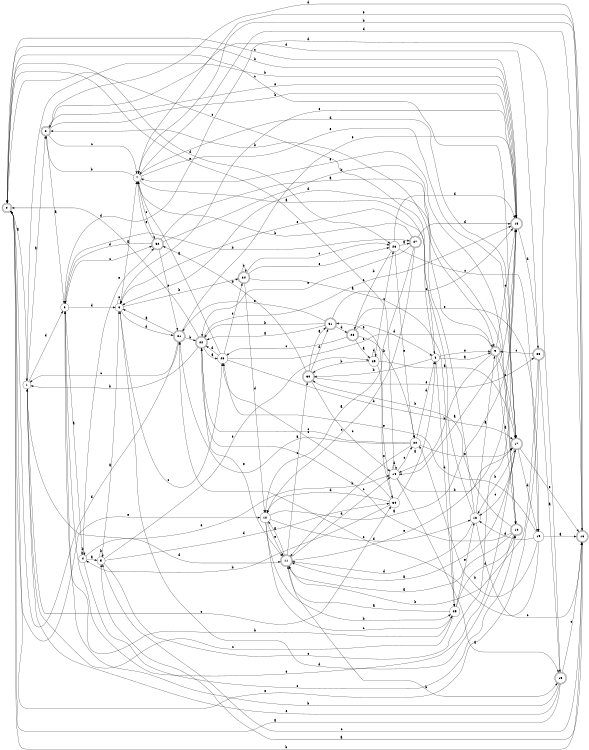 digraph n28_3 {
__start0 [label="" shape="none"];

rankdir=LR;
size="8,5";

s0 [style="rounded,filled", color="black", fillcolor="white" shape="doublecircle", label="0"];
s1 [style="filled", color="black", fillcolor="white" shape="circle", label="1"];
s2 [style="rounded,filled", color="black", fillcolor="white" shape="doublecircle", label="2"];
s3 [style="filled", color="black", fillcolor="white" shape="circle", label="3"];
s4 [style="filled", color="black", fillcolor="white" shape="circle", label="4"];
s5 [style="filled", color="black", fillcolor="white" shape="circle", label="5"];
s6 [style="filled", color="black", fillcolor="white" shape="circle", label="6"];
s7 [style="filled", color="black", fillcolor="white" shape="circle", label="7"];
s8 [style="filled", color="black", fillcolor="white" shape="circle", label="8"];
s9 [style="rounded,filled", color="black", fillcolor="white" shape="doublecircle", label="9"];
s10 [style="rounded,filled", color="black", fillcolor="white" shape="doublecircle", label="10"];
s11 [style="rounded,filled", color="black", fillcolor="white" shape="doublecircle", label="11"];
s12 [style="filled", color="black", fillcolor="white" shape="circle", label="12"];
s13 [style="rounded,filled", color="black", fillcolor="white" shape="doublecircle", label="13"];
s14 [style="filled", color="black", fillcolor="white" shape="circle", label="14"];
s15 [style="rounded,filled", color="black", fillcolor="white" shape="doublecircle", label="15"];
s16 [style="rounded,filled", color="black", fillcolor="white" shape="doublecircle", label="16"];
s17 [style="rounded,filled", color="black", fillcolor="white" shape="doublecircle", label="17"];
s18 [style="filled", color="black", fillcolor="white" shape="circle", label="18"];
s19 [style="filled", color="black", fillcolor="white" shape="circle", label="19"];
s20 [style="filled", color="black", fillcolor="white" shape="circle", label="20"];
s21 [style="rounded,filled", color="black", fillcolor="white" shape="doublecircle", label="21"];
s22 [style="rounded,filled", color="black", fillcolor="white" shape="doublecircle", label="22"];
s23 [style="filled", color="black", fillcolor="white" shape="circle", label="23"];
s24 [style="rounded,filled", color="black", fillcolor="white" shape="doublecircle", label="24"];
s25 [style="filled", color="black", fillcolor="white" shape="circle", label="25"];
s26 [style="filled", color="black", fillcolor="white" shape="circle", label="26"];
s27 [style="rounded,filled", color="black", fillcolor="white" shape="doublecircle", label="27"];
s28 [style="rounded,filled", color="black", fillcolor="white" shape="doublecircle", label="28"];
s29 [style="filled", color="black", fillcolor="white" shape="circle", label="29"];
s30 [style="rounded,filled", color="black", fillcolor="white" shape="doublecircle", label="30"];
s31 [style="rounded,filled", color="black", fillcolor="white" shape="doublecircle", label="31"];
s32 [style="rounded,filled", color="black", fillcolor="white" shape="doublecircle", label="32"];
s33 [style="rounded,filled", color="black", fillcolor="white" shape="doublecircle", label="33"];
s34 [style="filled", color="black", fillcolor="white" shape="circle", label="34"];
s0 -> s1 [label="a"];
s0 -> s16 [label="b"];
s0 -> s17 [label="c"];
s0 -> s26 [label="d"];
s0 -> s12 [label="e"];
s1 -> s2 [label="a"];
s1 -> s13 [label="b"];
s1 -> s34 [label="c"];
s1 -> s3 [label="d"];
s1 -> s14 [label="e"];
s2 -> s3 [label="a"];
s2 -> s13 [label="b"];
s2 -> s7 [label="c"];
s2 -> s16 [label="d"];
s2 -> s13 [label="e"];
s3 -> s4 [label="a"];
s3 -> s27 [label="b"];
s3 -> s32 [label="c"];
s3 -> s6 [label="d"];
s3 -> s17 [label="e"];
s4 -> s5 [label="a"];
s4 -> s4 [label="b"];
s4 -> s10 [label="c"];
s4 -> s11 [label="d"];
s4 -> s32 [label="e"];
s5 -> s6 [label="a"];
s5 -> s5 [label="b"];
s5 -> s13 [label="c"];
s5 -> s34 [label="d"];
s5 -> s29 [label="e"];
s6 -> s7 [label="a"];
s6 -> s24 [label="b"];
s6 -> s23 [label="c"];
s6 -> s21 [label="d"];
s6 -> s6 [label="e"];
s7 -> s8 [label="a"];
s7 -> s2 [label="b"];
s7 -> s32 [label="c"];
s7 -> s17 [label="d"];
s7 -> s17 [label="e"];
s8 -> s9 [label="a"];
s8 -> s30 [label="b"];
s8 -> s0 [label="c"];
s8 -> s25 [label="d"];
s8 -> s9 [label="e"];
s9 -> s10 [label="a"];
s9 -> s14 [label="b"];
s9 -> s17 [label="c"];
s9 -> s6 [label="d"];
s9 -> s13 [label="e"];
s10 -> s11 [label="a"];
s10 -> s30 [label="b"];
s10 -> s22 [label="c"];
s10 -> s6 [label="d"];
s10 -> s7 [label="e"];
s11 -> s12 [label="a"];
s11 -> s15 [label="b"];
s11 -> s30 [label="c"];
s11 -> s14 [label="d"];
s11 -> s13 [label="e"];
s12 -> s13 [label="a"];
s12 -> s25 [label="b"];
s12 -> s25 [label="c"];
s12 -> s18 [label="d"];
s12 -> s11 [label="e"];
s13 -> s14 [label="a"];
s13 -> s0 [label="b"];
s13 -> s0 [label="c"];
s13 -> s33 [label="d"];
s13 -> s6 [label="e"];
s14 -> s15 [label="a"];
s14 -> s17 [label="b"];
s14 -> s20 [label="c"];
s14 -> s14 [label="d"];
s14 -> s0 [label="e"];
s15 -> s0 [label="a"];
s15 -> s3 [label="b"];
s15 -> s16 [label="c"];
s15 -> s3 [label="d"];
s15 -> s1 [label="e"];
s16 -> s5 [label="a"];
s16 -> s7 [label="b"];
s16 -> s5 [label="c"];
s16 -> s7 [label="d"];
s16 -> s7 [label="e"];
s17 -> s11 [label="a"];
s17 -> s18 [label="b"];
s17 -> s18 [label="c"];
s17 -> s19 [label="d"];
s17 -> s16 [label="e"];
s18 -> s9 [label="a"];
s18 -> s2 [label="b"];
s18 -> s16 [label="c"];
s18 -> s11 [label="d"];
s18 -> s6 [label="e"];
s19 -> s16 [label="a"];
s19 -> s20 [label="b"];
s19 -> s21 [label="c"];
s19 -> s18 [label="d"];
s19 -> s23 [label="e"];
s20 -> s21 [label="a"];
s20 -> s11 [label="b"];
s20 -> s22 [label="c"];
s20 -> s8 [label="d"];
s20 -> s17 [label="e"];
s21 -> s6 [label="a"];
s21 -> s22 [label="b"];
s21 -> s1 [label="c"];
s21 -> s0 [label="d"];
s21 -> s13 [label="e"];
s22 -> s23 [label="a"];
s22 -> s1 [label="b"];
s22 -> s13 [label="c"];
s22 -> s0 [label="d"];
s22 -> s11 [label="e"];
s23 -> s7 [label="a"];
s23 -> s17 [label="b"];
s23 -> s9 [label="c"];
s23 -> s22 [label="d"];
s23 -> s24 [label="e"];
s24 -> s25 [label="a"];
s24 -> s24 [label="b"];
s24 -> s26 [label="c"];
s24 -> s12 [label="d"];
s24 -> s26 [label="e"];
s25 -> s11 [label="a"];
s25 -> s3 [label="b"];
s25 -> s1 [label="c"];
s25 -> s10 [label="d"];
s25 -> s18 [label="e"];
s26 -> s27 [label="a"];
s26 -> s28 [label="b"];
s26 -> s19 [label="c"];
s26 -> s13 [label="d"];
s26 -> s20 [label="e"];
s27 -> s12 [label="a"];
s27 -> s7 [label="b"];
s27 -> s12 [label="c"];
s27 -> s13 [label="d"];
s27 -> s22 [label="e"];
s28 -> s29 [label="a"];
s28 -> s20 [label="b"];
s28 -> s23 [label="c"];
s28 -> s8 [label="d"];
s28 -> s19 [label="e"];
s29 -> s17 [label="a"];
s29 -> s30 [label="b"];
s29 -> s26 [label="c"];
s29 -> s29 [label="d"];
s29 -> s34 [label="e"];
s30 -> s31 [label="a"];
s30 -> s32 [label="b"];
s30 -> s14 [label="c"];
s30 -> s31 [label="d"];
s30 -> s33 [label="e"];
s31 -> s22 [label="a"];
s31 -> s22 [label="b"];
s31 -> s13 [label="c"];
s31 -> s28 [label="d"];
s31 -> s21 [label="e"];
s32 -> s9 [label="a"];
s32 -> s10 [label="b"];
s32 -> s21 [label="c"];
s32 -> s3 [label="d"];
s32 -> s7 [label="e"];
s33 -> s15 [label="a"];
s33 -> s11 [label="b"];
s33 -> s9 [label="c"];
s33 -> s2 [label="d"];
s33 -> s0 [label="e"];
s34 -> s8 [label="a"];
s34 -> s4 [label="b"];
s34 -> s23 [label="c"];
s34 -> s12 [label="d"];
s34 -> s31 [label="e"];

}